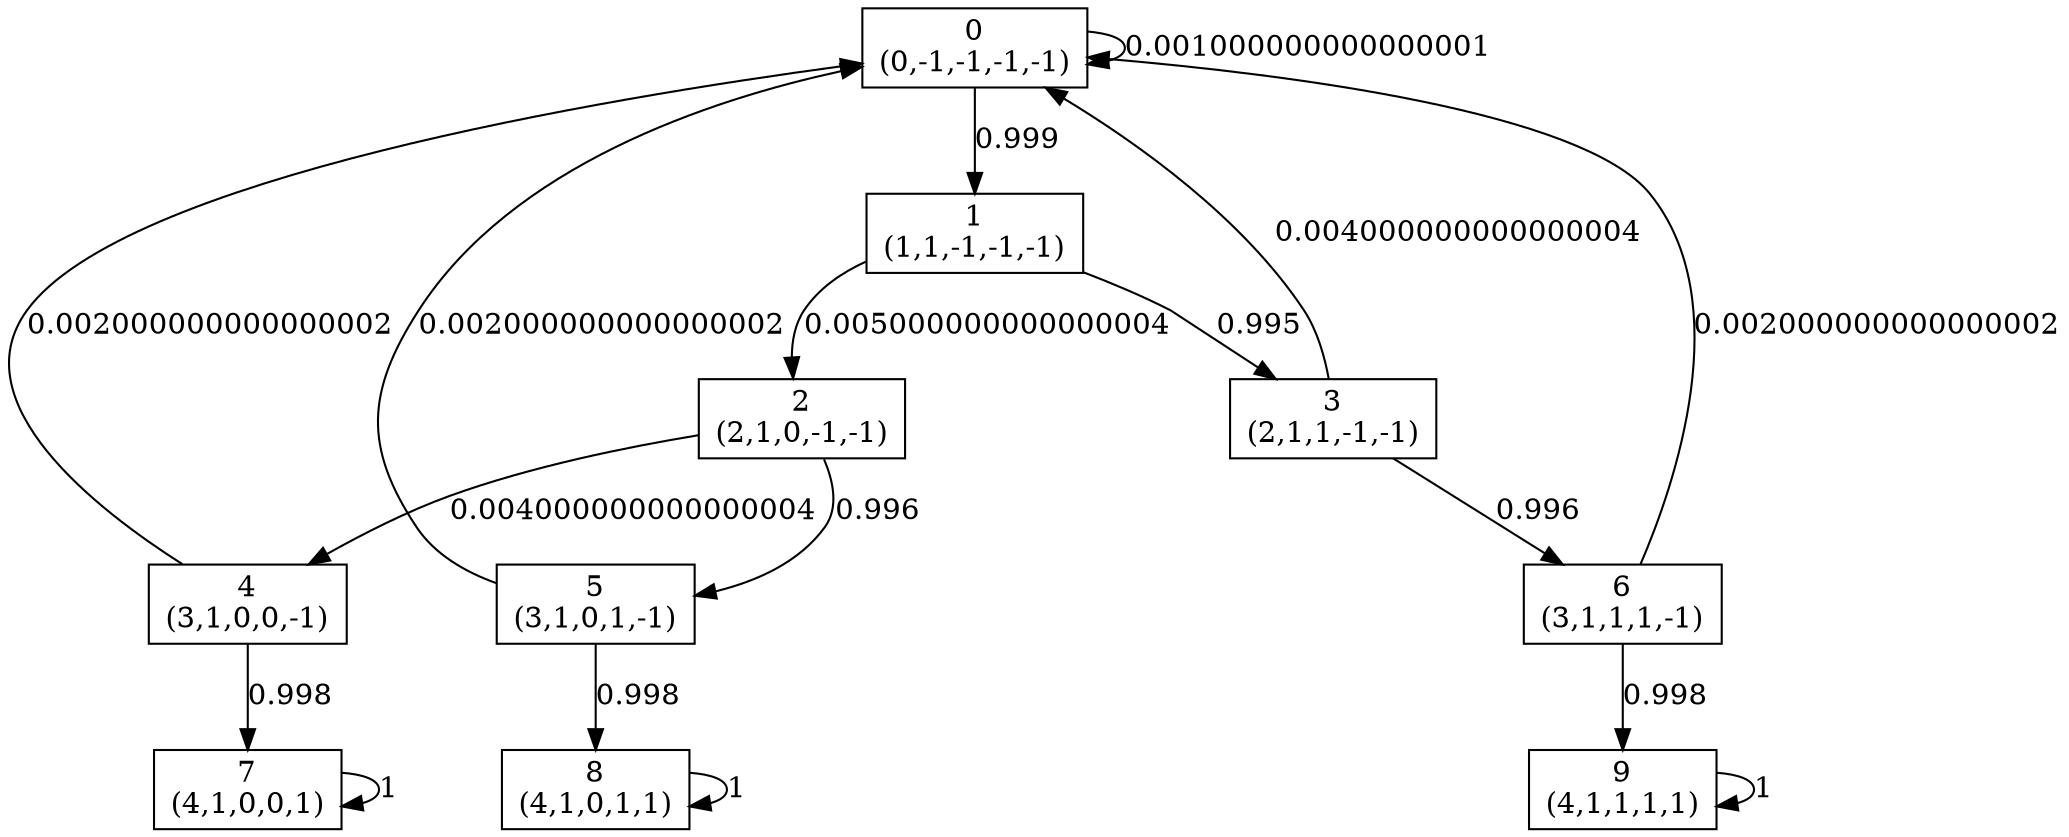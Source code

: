 digraph P {
node [shape=box];
0 -> 0 [ label="0.001000000000000001" ];
0 -> 1 [ label="0.999" ];
1 -> 2 [ label="0.005000000000000004" ];
1 -> 3 [ label="0.995" ];
2 -> 4 [ label="0.004000000000000004" ];
2 -> 5 [ label="0.996" ];
3 -> 0 [ label="0.004000000000000004" ];
3 -> 6 [ label="0.996" ];
4 -> 0 [ label="0.002000000000000002" ];
4 -> 7 [ label="0.998" ];
5 -> 0 [ label="0.002000000000000002" ];
5 -> 8 [ label="0.998" ];
6 -> 0 [ label="0.002000000000000002" ];
6 -> 9 [ label="0.998" ];
7 -> 7 [ label="1" ];
8 -> 8 [ label="1" ];
9 -> 9 [ label="1" ];
0 [label="0\n(0,-1,-1,-1,-1)"];
1 [label="1\n(1,1,-1,-1,-1)"];
2 [label="2\n(2,1,0,-1,-1)"];
3 [label="3\n(2,1,1,-1,-1)"];
4 [label="4\n(3,1,0,0,-1)"];
5 [label="5\n(3,1,0,1,-1)"];
6 [label="6\n(3,1,1,1,-1)"];
7 [label="7\n(4,1,0,0,1)"];
8 [label="8\n(4,1,0,1,1)"];
9 [label="9\n(4,1,1,1,1)"];
}
